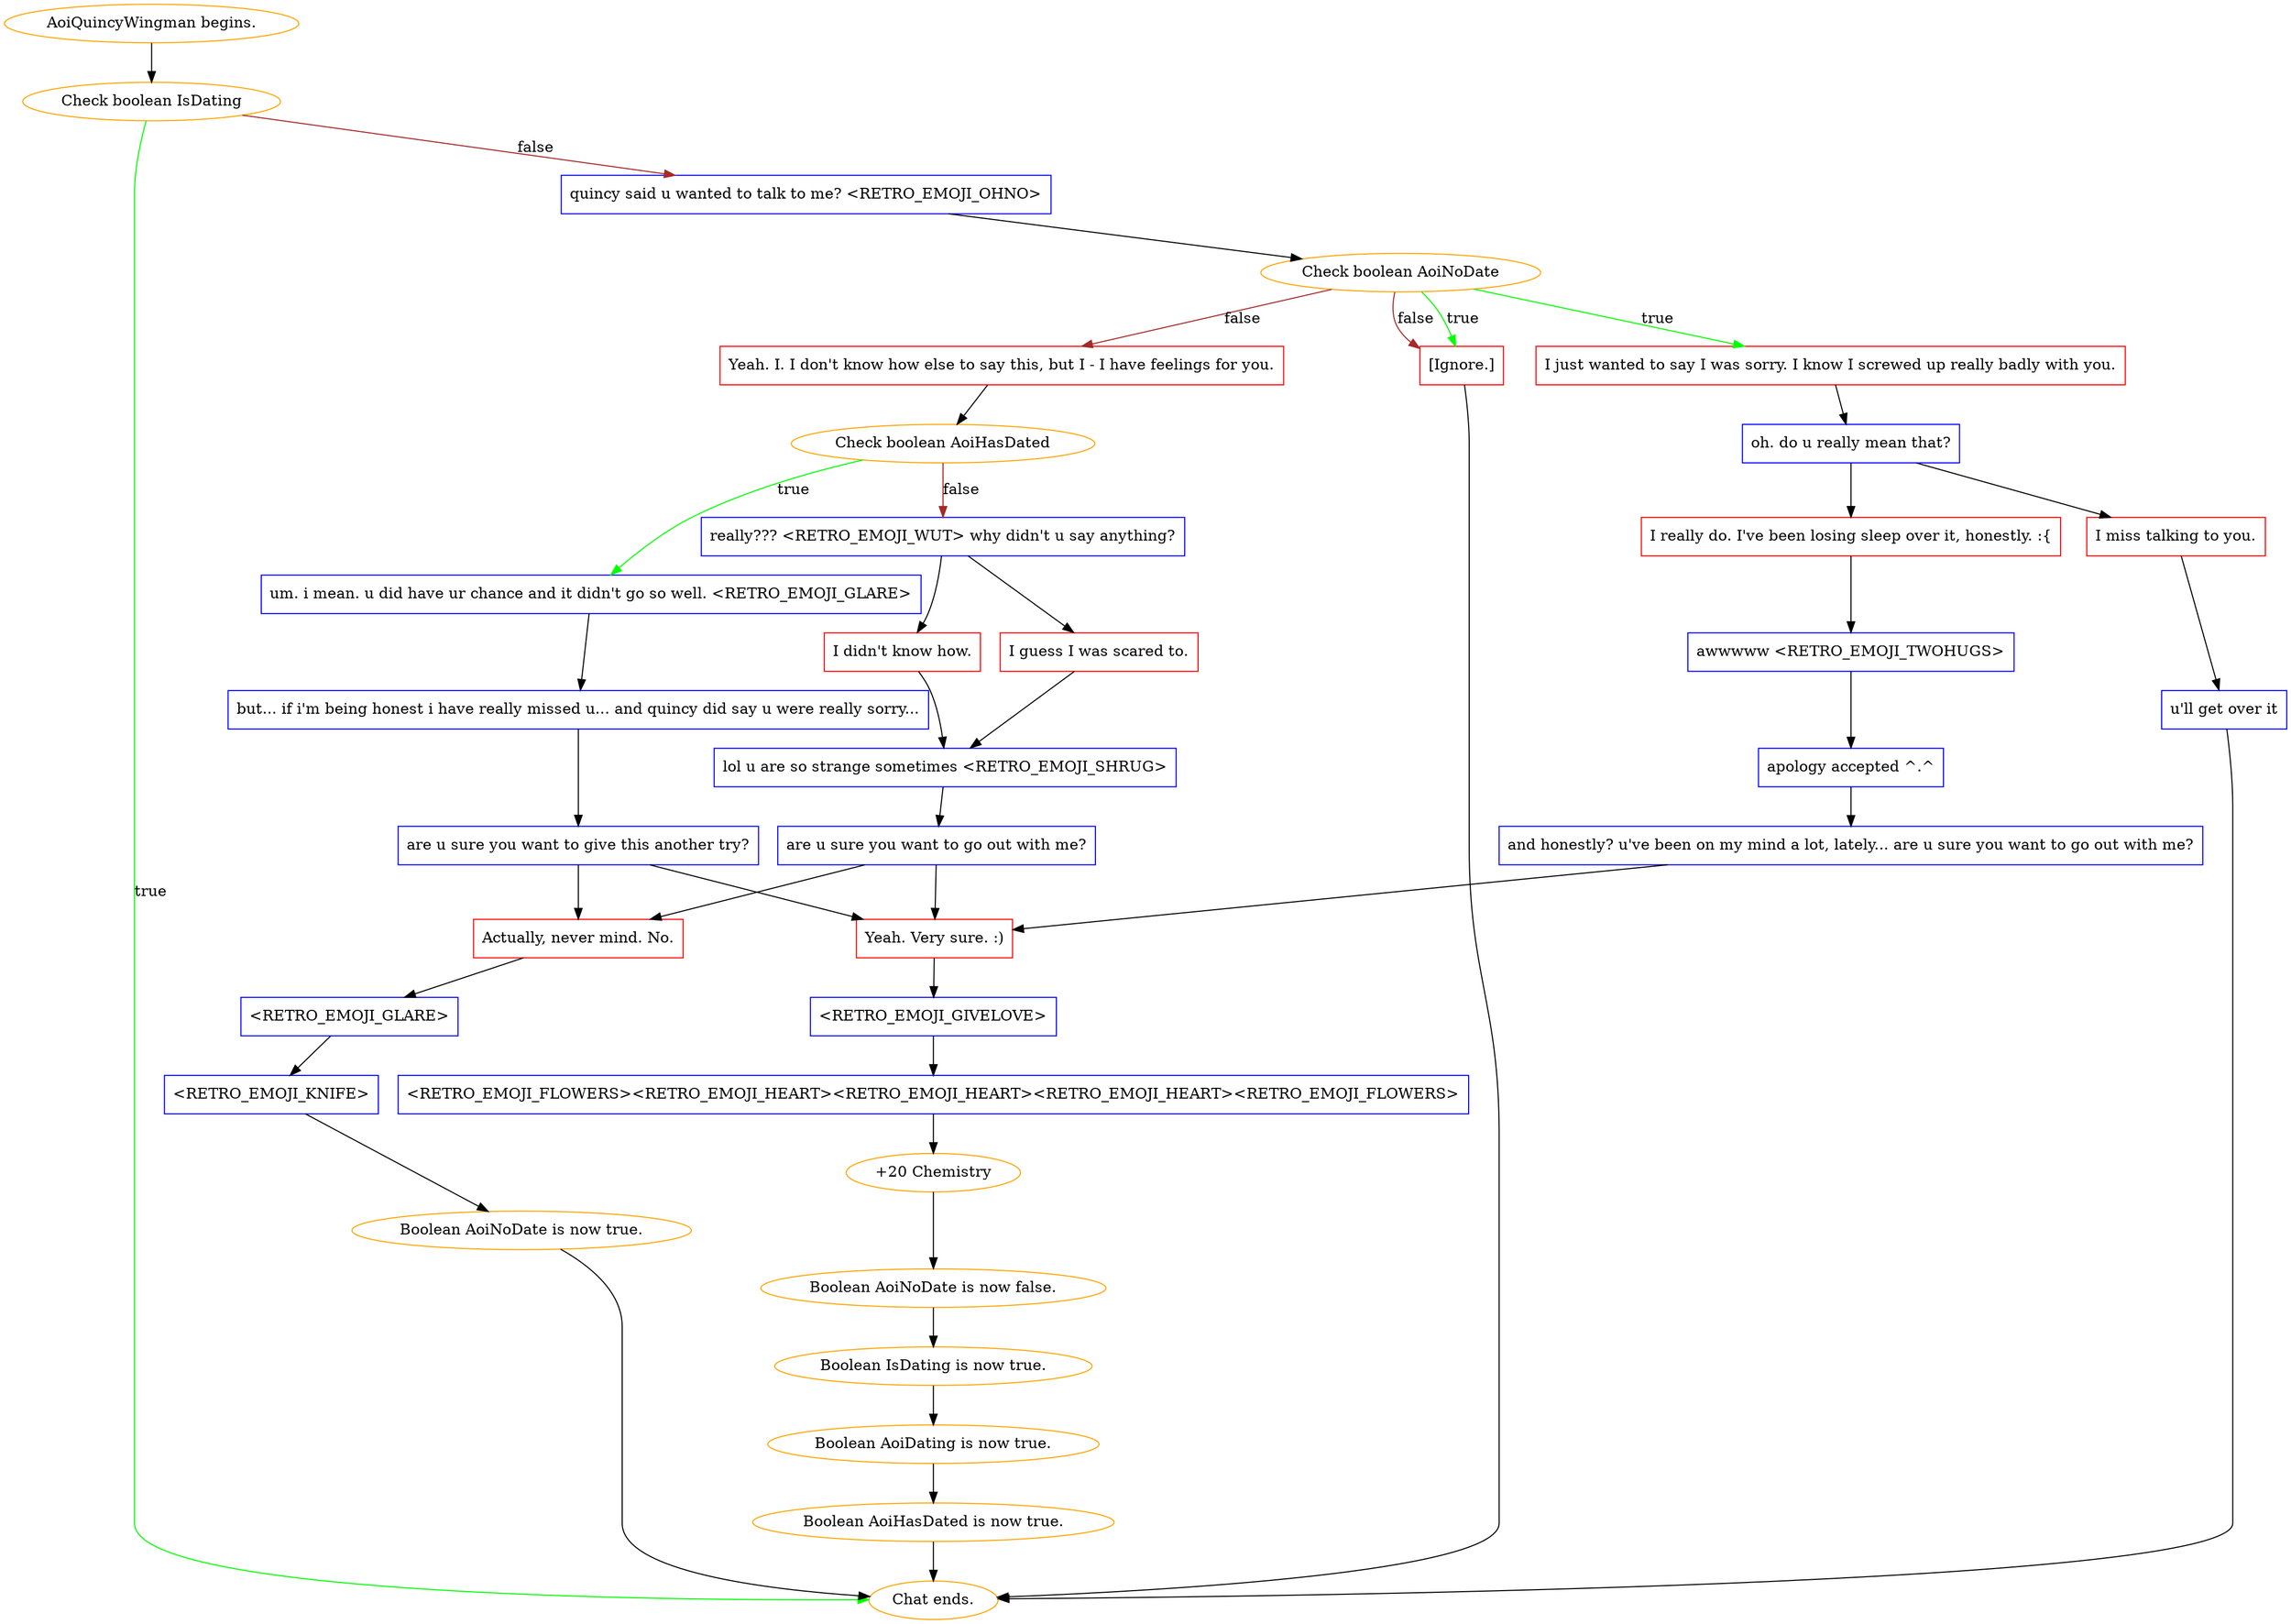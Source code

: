 digraph {
	"AoiQuincyWingman begins." [color=orange];
		"AoiQuincyWingman begins." -> 1546;
	1546 [label="Check boolean IsDating",color=orange];
		1546 -> "Chat ends." [label=true,color=green];
		1546 -> 1548 [label=false,color=brown];
	"Chat ends." [color=orange];
	1548 [label="quincy said u wanted to talk to me? <RETRO_EMOJI_OHNO>",shape=box,color=blue];
		1548 -> 1549;
	1549 [label="Check boolean AoiNoDate",color=orange];
		1549 -> 1550 [label=true,color=green];
		1549 -> 1552 [label=true,color=green];
		1549 -> 1551 [label=false,color=brown];
		1549 -> 1552 [label=false,color=brown];
	1550 [label="I just wanted to say I was sorry. I know I screwed up really badly with you.",shape=box,color=red];
		1550 -> 1554;
	1552 [label="[Ignore.]",shape=box,color=red];
		1552 -> "Chat ends.";
	1551 [label="Yeah. I. I don't know how else to say this, but I - I have feelings for you.",shape=box,color=red];
		1551 -> 1555;
	1554 [label="oh. do u really mean that?",shape=box,color=blue];
		1554 -> 1556;
		1554 -> 1557;
	1555 [label="Check boolean AoiHasDated",color=orange];
		1555 -> 1563 [label=true,color=green];
		1555 -> 1564 [label=false,color=brown];
	1556 [label="I miss talking to you.",shape=box,color=red];
		1556 -> 1558;
	1557 [label="I really do. I've been losing sleep over it, honestly. :{",shape=box,color=red];
		1557 -> 1559;
	1563 [label="um. i mean. u did have ur chance and it didn't go so well. <RETRO_EMOJI_GLARE>",shape=box,color=blue];
		1563 -> 1565;
	1564 [label="really??? <RETRO_EMOJI_WUT> why didn't u say anything?",shape=box,color=blue];
		1564 -> 1567;
		1564 -> 1568;
	1558 [label="u'll get over it",shape=box,color=blue];
		1558 -> "Chat ends.";
	1559 [label="awwwww <RETRO_EMOJI_TWOHUGS>",shape=box,color=blue];
		1559 -> 1561;
	1565 [label="but... if i'm being honest i have really missed u... and quincy did say u were really sorry...",shape=box,color=blue];
		1565 -> 1566;
	1567 [label="I didn't know how.",shape=box,color=red];
		1567 -> 1569;
	1568 [label="I guess I was scared to.",shape=box,color=red];
		1568 -> 1569;
	1561 [label="apology accepted ^.^",shape=box,color=blue];
		1561 -> 1562;
	1566 [label="are u sure you want to give this another try?",shape=box,color=blue];
		1566 -> 1572;
		1566 -> 1571;
	1569 [label="lol u are so strange sometimes <RETRO_EMOJI_SHRUG>",shape=box,color=blue];
		1569 -> 1570;
	1562 [label="and honestly? u've been on my mind a lot, lately... are u sure you want to go out with me?",shape=box,color=blue];
		1562 -> 1571;
	1572 [label="Actually, never mind. No.",shape=box,color=red];
		1572 -> 1574;
	1571 [label="Yeah. Very sure. :)",shape=box,color=red];
		1571 -> 1573;
	1570 [label="are u sure you want to go out with me?",shape=box,color=blue];
		1570 -> 1572;
		1570 -> 1571;
	1574 [label="<RETRO_EMOJI_GLARE>",shape=box,color=blue];
		1574 -> 1576;
	1573 [label="<RETRO_EMOJI_GIVELOVE>",shape=box,color=blue];
		1573 -> 1575;
	1576 [label="<RETRO_EMOJI_KNIFE>",shape=box,color=blue];
		1576 -> "/EE/Types/Engine/SetBooleanDialogueNode:AoiNoDate:Chat ends.";
	1575 [label="<RETRO_EMOJI_FLOWERS><RETRO_EMOJI_HEART><RETRO_EMOJI_HEART><RETRO_EMOJI_HEART><RETRO_EMOJI_FLOWERS>",shape=box,color=blue];
		1575 -> 1577;
	"/EE/Types/Engine/SetBooleanDialogueNode:AoiNoDate:Chat ends." [label="Boolean AoiNoDate is now true.",color=orange];
		"/EE/Types/Engine/SetBooleanDialogueNode:AoiNoDate:Chat ends." -> "Chat ends.";
	1577 [label="+20 Chemistry",color=orange];
		1577 -> "/EE/Types/Engine/ResetBooleanDialogueNode:AoiNoDate:/EE/Types/Engine/SetBooleanDialogueNode:IsDating:/EE/Types/Engine/SetBooleanDialogueNode:AoiDating:/EE/Types/Engine/SetBooleanDialogueNode:AoiHasDated:Chat ends.";
	"/EE/Types/Engine/ResetBooleanDialogueNode:AoiNoDate:/EE/Types/Engine/SetBooleanDialogueNode:IsDating:/EE/Types/Engine/SetBooleanDialogueNode:AoiDating:/EE/Types/Engine/SetBooleanDialogueNode:AoiHasDated:Chat ends." [label="Boolean AoiNoDate is now false.",color=orange];
		"/EE/Types/Engine/ResetBooleanDialogueNode:AoiNoDate:/EE/Types/Engine/SetBooleanDialogueNode:IsDating:/EE/Types/Engine/SetBooleanDialogueNode:AoiDating:/EE/Types/Engine/SetBooleanDialogueNode:AoiHasDated:Chat ends." -> "/EE/Types/Engine/SetBooleanDialogueNode:IsDating:/EE/Types/Engine/SetBooleanDialogueNode:AoiDating:/EE/Types/Engine/SetBooleanDialogueNode:AoiHasDated:Chat ends.";
	"/EE/Types/Engine/SetBooleanDialogueNode:IsDating:/EE/Types/Engine/SetBooleanDialogueNode:AoiDating:/EE/Types/Engine/SetBooleanDialogueNode:AoiHasDated:Chat ends." [label="Boolean IsDating is now true.",color=orange];
		"/EE/Types/Engine/SetBooleanDialogueNode:IsDating:/EE/Types/Engine/SetBooleanDialogueNode:AoiDating:/EE/Types/Engine/SetBooleanDialogueNode:AoiHasDated:Chat ends." -> "/EE/Types/Engine/SetBooleanDialogueNode:AoiDating:/EE/Types/Engine/SetBooleanDialogueNode:AoiHasDated:Chat ends.";
	"/EE/Types/Engine/SetBooleanDialogueNode:AoiDating:/EE/Types/Engine/SetBooleanDialogueNode:AoiHasDated:Chat ends." [label="Boolean AoiDating is now true.",color=orange];
		"/EE/Types/Engine/SetBooleanDialogueNode:AoiDating:/EE/Types/Engine/SetBooleanDialogueNode:AoiHasDated:Chat ends." -> "/EE/Types/Engine/SetBooleanDialogueNode:AoiHasDated:Chat ends.";
	"/EE/Types/Engine/SetBooleanDialogueNode:AoiHasDated:Chat ends." [label="Boolean AoiHasDated is now true.",color=orange];
		"/EE/Types/Engine/SetBooleanDialogueNode:AoiHasDated:Chat ends." -> "Chat ends.";
}